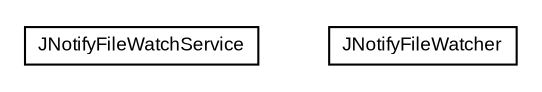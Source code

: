 #!/usr/local/bin/dot
#
# Class diagram 
# Generated by UMLGraph version R5_6-24-gf6e263 (http://www.umlgraph.org/)
#

digraph G {
	edge [fontname="arial",fontsize=10,labelfontname="arial",labelfontsize=10];
	node [fontname="arial",fontsize=10,shape=plaintext];
	nodesep=0.25;
	ranksep=0.5;
	// com.google.code.play2.watcher.jnotify.JNotifyFileWatchService
	c0 [label=<<table title="com.google.code.play2.watcher.jnotify.JNotifyFileWatchService" border="0" cellborder="1" cellspacing="0" cellpadding="2" port="p" href="./JNotifyFileWatchService.html">
		<tr><td><table border="0" cellspacing="0" cellpadding="1">
<tr><td align="center" balign="center"> JNotifyFileWatchService </td></tr>
		</table></td></tr>
		</table>>, URL="./JNotifyFileWatchService.html", fontname="arial", fontcolor="black", fontsize=9.0];
	// com.google.code.play2.watcher.jnotify.JNotifyFileWatcher
	c1 [label=<<table title="com.google.code.play2.watcher.jnotify.JNotifyFileWatcher" border="0" cellborder="1" cellspacing="0" cellpadding="2" port="p" href="./JNotifyFileWatcher.html">
		<tr><td><table border="0" cellspacing="0" cellpadding="1">
<tr><td align="center" balign="center"> JNotifyFileWatcher </td></tr>
		</table></td></tr>
		</table>>, URL="./JNotifyFileWatcher.html", fontname="arial", fontcolor="black", fontsize=9.0];
}

